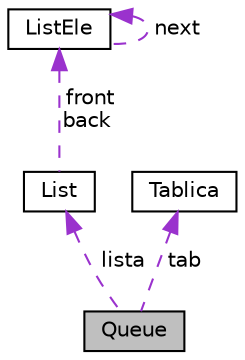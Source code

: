 digraph "Queue"
{
  edge [fontname="Helvetica",fontsize="10",labelfontname="Helvetica",labelfontsize="10"];
  node [fontname="Helvetica",fontsize="10",shape=record];
  Node1 [label="Queue",height=0.2,width=0.4,color="black", fillcolor="grey75", style="filled" fontcolor="black"];
  Node2 -> Node1 [dir="back",color="darkorchid3",fontsize="10",style="dashed",label=" lista" ,fontname="Helvetica"];
  Node2 [label="List",height=0.2,width=0.4,color="black", fillcolor="white", style="filled",URL="$class_list.html"];
  Node3 -> Node2 [dir="back",color="darkorchid3",fontsize="10",style="dashed",label=" front\nback" ,fontname="Helvetica"];
  Node3 [label="ListEle",height=0.2,width=0.4,color="black", fillcolor="white", style="filled",URL="$struct_list_ele.html"];
  Node3 -> Node3 [dir="back",color="darkorchid3",fontsize="10",style="dashed",label=" next" ,fontname="Helvetica"];
  Node4 -> Node1 [dir="back",color="darkorchid3",fontsize="10",style="dashed",label=" tab" ,fontname="Helvetica"];
  Node4 [label="Tablica",height=0.2,width=0.4,color="black", fillcolor="white", style="filled",URL="$class_tablica.html"];
}
